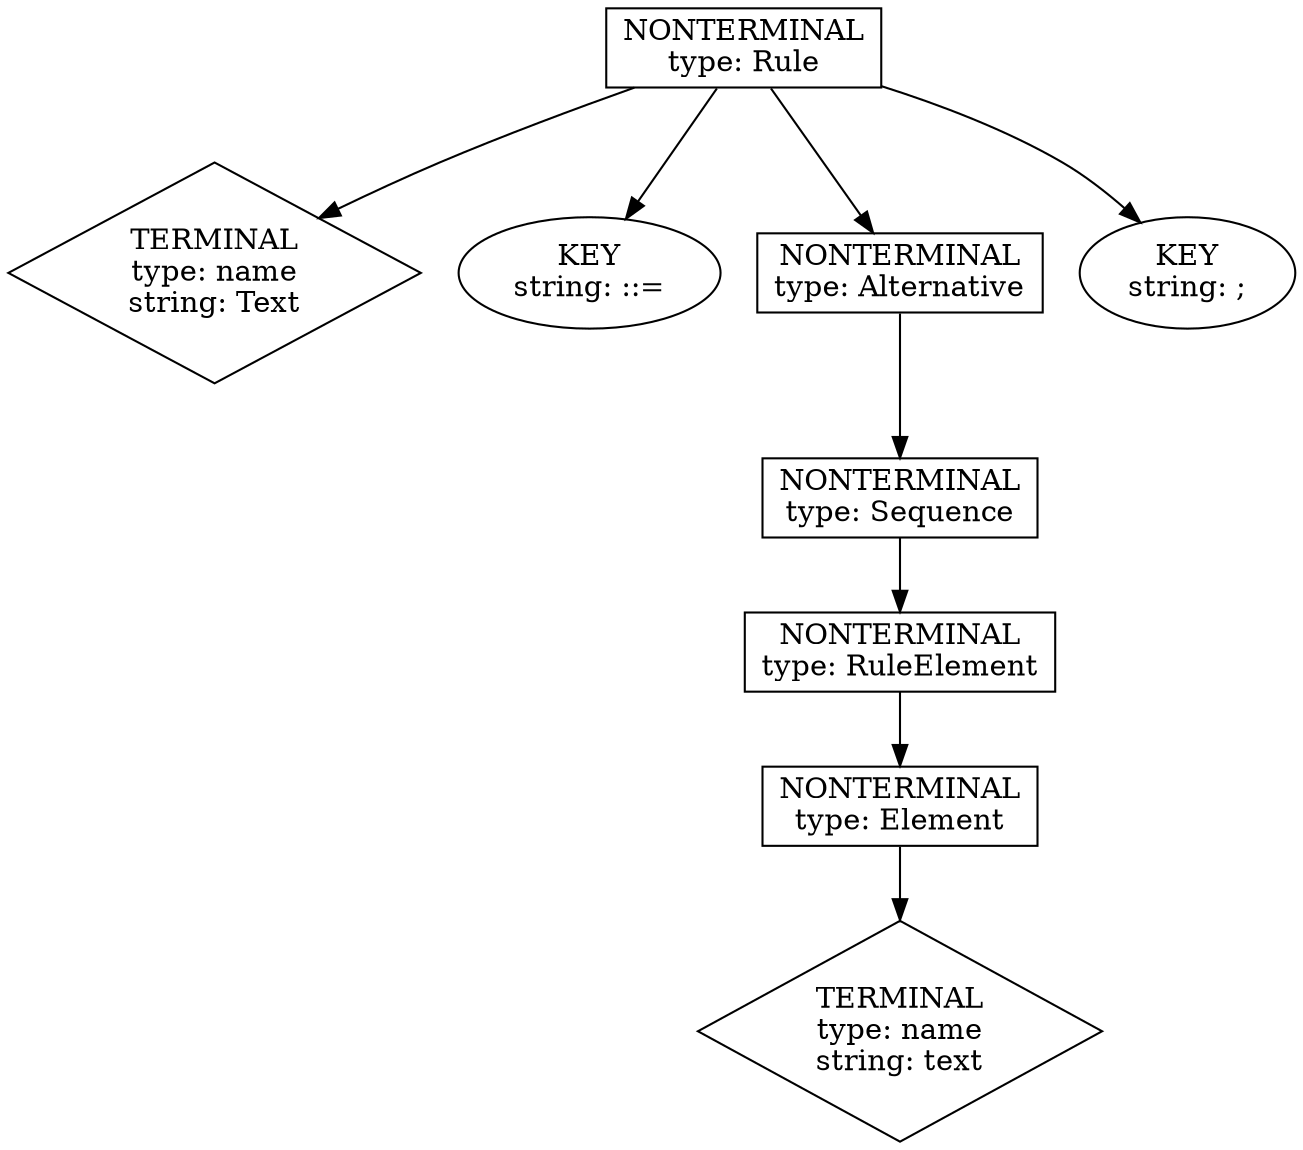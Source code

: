 digraph ast_Text {
	1 [label="NONTERMINAL
type: Rule" shape=box]
	2 [label="TERMINAL
type: name
string: Text" shape=diamond]
	1 -> 2
	3 [label="KEY
string: ::=" shape=oval]
	1 -> 3
	4 [label="NONTERMINAL
type: Alternative" shape=box]
	1 -> 4
	5 [label="KEY
string: ;" shape=oval]
	1 -> 5
	6 [label="NONTERMINAL
type: Sequence" shape=box]
	4 -> 6
	7 [label="NONTERMINAL
type: RuleElement" shape=box]
	6 -> 7
	8 [label="NONTERMINAL
type: Element" shape=box]
	7 -> 8
	9 [label="TERMINAL
type: name
string: text" shape=diamond]
	8 -> 9
}
